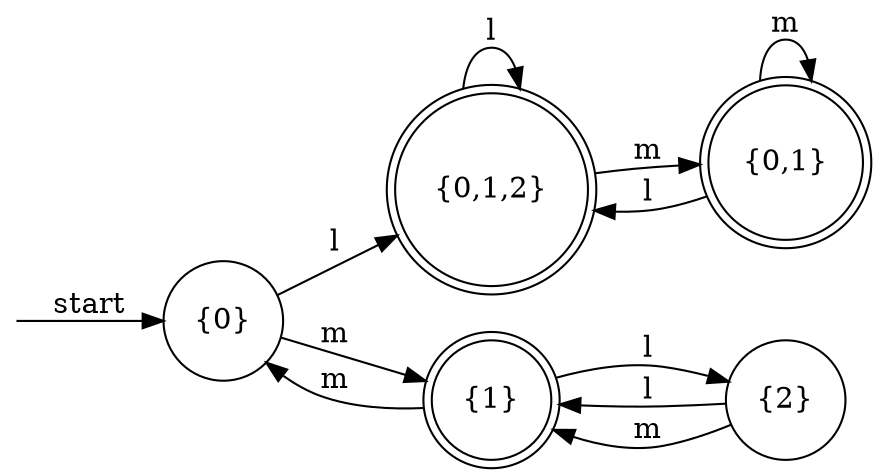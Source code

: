 digraph dfa {
    rankdir = LR;
    node [shape = circle];
    __start [style = invis, shape = point];
    __start -> "{0}" [ label = "start" ];
    node [shape = doublecircle]; "{0,1,2}" "{1}" "{0,1}"
    node [shape = circle];
    "{0}" -> "{0,1,2}" [ label = "l" ];
    "{0}" -> "{1}" [ label = "m" ];
    "{0,1,2}" -> "{0,1,2}" [ label = "l" ];
    "{0,1,2}" -> "{0,1}" [ label = "m" ];
    "{1}" -> "{2}" [ label = "l" ];
    "{1}" -> "{0}" [ label = "m" ];
    "{2}" -> "{1}" [ label = "l" ];
    "{2}" -> "{1}" [ label = "m" ];
    "{0,1}" -> "{0,1,2}" [ label = "l" ];
    "{0,1}" -> "{0,1}" [ label = "m" ];
}
